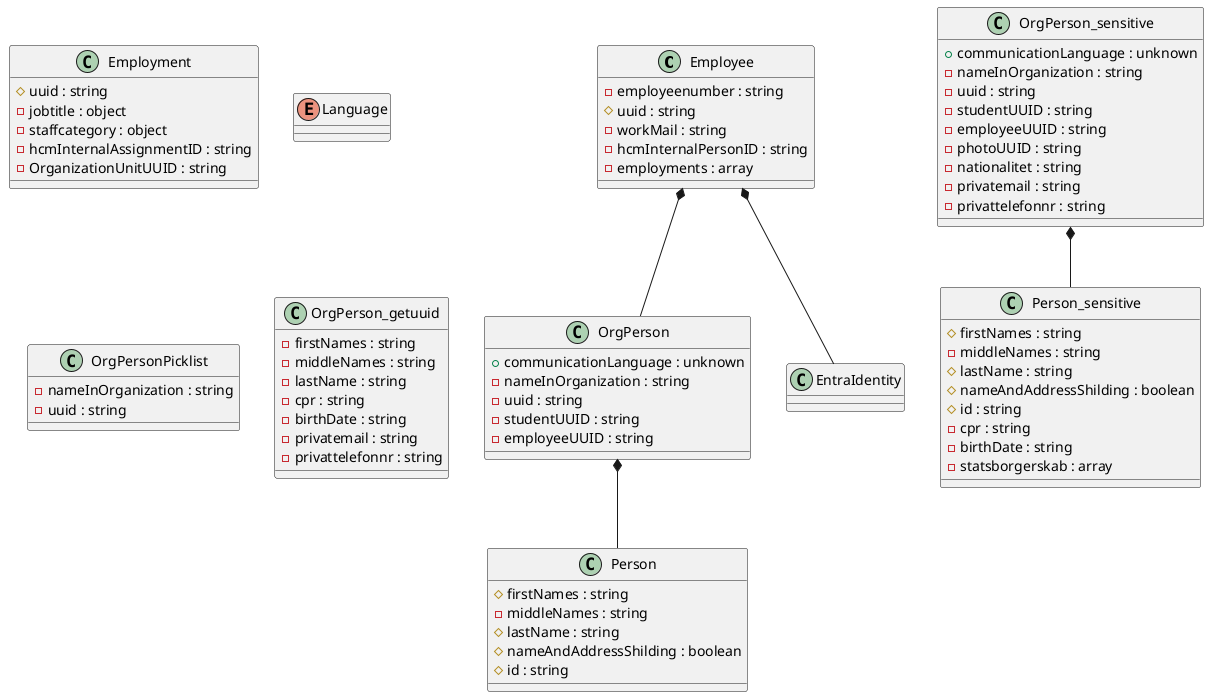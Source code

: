 @startuml
class Employee {
    -employeenumber : string
    #uuid : string
    -workMail : string
    -hcmInternalPersonID : string
    -employments : array
}
Employee *-- OrgPerson
Employee *-- EntraIdentity
class Employment {
    #uuid : string
    -jobtitle : object
    -staffcategory : object
    -hcmInternalAssignmentID : string
    -OrganizationUnitUUID : string
}
enum Language {
}
class OrgPerson {
    +communicationLanguage : unknown
    -nameInOrganization : string
    -uuid : string
    -studentUUID : string
    -employeeUUID : string
}
OrgPerson *-- Person
class OrgPerson_sensitive {
    +communicationLanguage : unknown
    -nameInOrganization : string
    -uuid : string
    -studentUUID : string
    -employeeUUID : string
    -photoUUID : string
    -nationalitet : string
    -privatemail : string
    -privattelefonnr : string
}
OrgPerson_sensitive *-- Person_sensitive
class OrgPersonPicklist {
    -nameInOrganization : string
    -uuid : string
}
class OrgPerson_getuuid {
    -firstNames : string
    -middleNames : string
    -lastName : string
    -cpr : string
    -birthDate : string
    -privatemail : string
    -privattelefonnr : string
}
class Person {
    #firstNames : string
    -middleNames : string
    #lastName : string
    #nameAndAddressShilding : boolean
    #id : string
}
class Person_sensitive {
    #firstNames : string
    -middleNames : string
    #lastName : string
    #nameAndAddressShilding : boolean
    #id : string
    -cpr : string
    -birthDate : string
    -statsborgerskab : array
}

@enduml